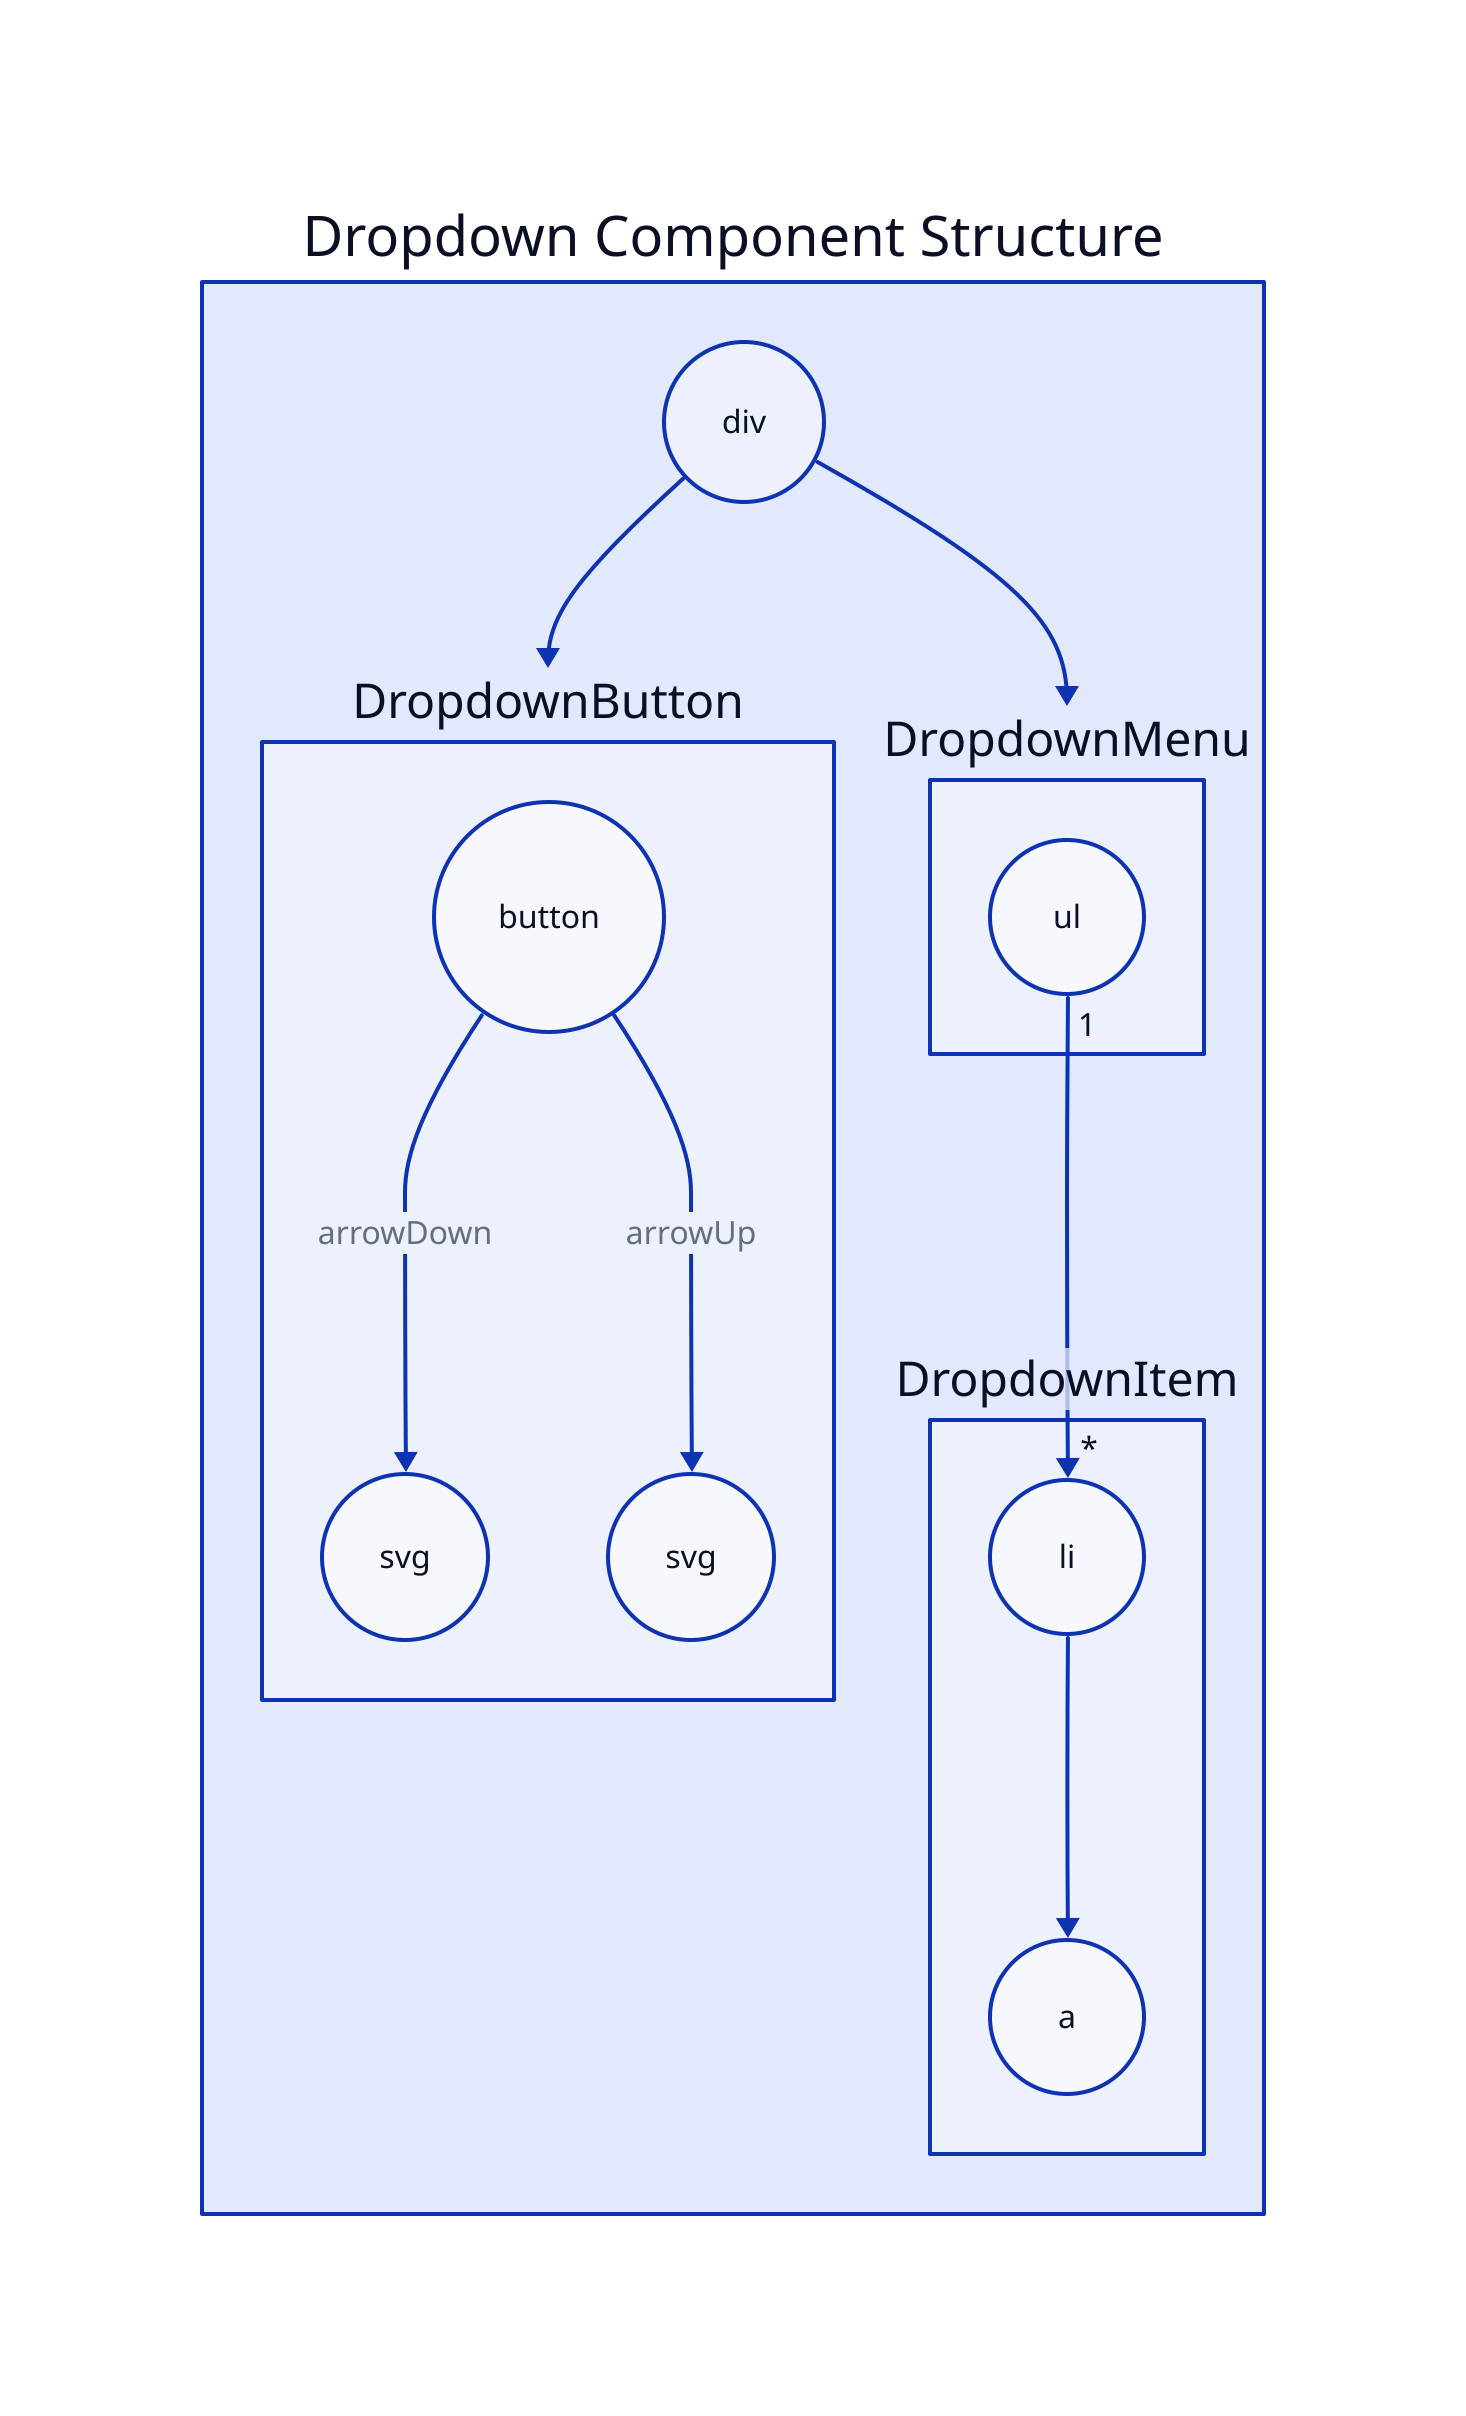 # Layout Engine: Dagre
DOM: "Dropdown Component Structure" {
  DropdownButton: {
    # keys, shapes and labels
    button.shape: circle
    arrowDown: svg
    arrowDown.shape: circle
    arrowUp: svg
    arrowUp.shape: circle
    # connections
    button -> arrowDown: arrowDown
    button -> arrowUp: arrowUp
  }

  DropdownMenu: {
    list.shape: circle
    list: "ul"
  }

  DropdownItem: {
    # keys, shapes and labels
    li.shape: circle
    item: "a"
    item.shape: circle
    # connections
    li -> item
    _.DropdownMenu.list -> li: {
      source-arrowhead: 1
      target-arrowhead: *
    }
  }

  # connections
  div.shape: circle
  div -> DropdownButton
  div -> DropdownMenu
}
